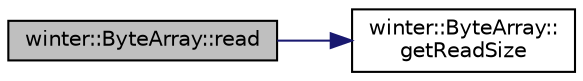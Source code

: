 digraph "winter::ByteArray::read"
{
 // LATEX_PDF_SIZE
  edge [fontname="Helvetica",fontsize="10",labelfontname="Helvetica",labelfontsize="10"];
  node [fontname="Helvetica",fontsize="10",shape=record];
  rankdir="LR";
  Node1 [label="winter::ByteArray::read",height=0.2,width=0.4,color="black", fillcolor="grey75", style="filled", fontcolor="black",tooltip="读取size长度的数据"];
  Node1 -> Node2 [color="midnightblue",fontsize="10",style="solid",fontname="Helvetica"];
  Node2 [label="winter::ByteArray::\lgetReadSize",height=0.2,width=0.4,color="black", fillcolor="white", style="filled",URL="$classwinter_1_1ByteArray.html#aa0c02b09386483b690c78a78ab6eb88b",tooltip="返回可读取数据大小"];
}
